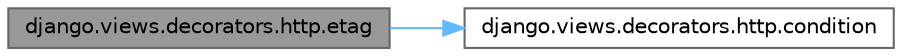 digraph "django.views.decorators.http.etag"
{
 // LATEX_PDF_SIZE
  bgcolor="transparent";
  edge [fontname=Helvetica,fontsize=10,labelfontname=Helvetica,labelfontsize=10];
  node [fontname=Helvetica,fontsize=10,shape=box,height=0.2,width=0.4];
  rankdir="LR";
  Node1 [id="Node000001",label="django.views.decorators.http.etag",height=0.2,width=0.4,color="gray40", fillcolor="grey60", style="filled", fontcolor="black",tooltip=" "];
  Node1 -> Node2 [id="edge1_Node000001_Node000002",color="steelblue1",style="solid",tooltip=" "];
  Node2 [id="Node000002",label="django.views.decorators.http.condition",height=0.2,width=0.4,color="grey40", fillcolor="white", style="filled",URL="$namespacedjango_1_1views_1_1decorators_1_1http.html#a3ca1200ee3e1cf7cda405f8c10b08ded",tooltip=" "];
}
